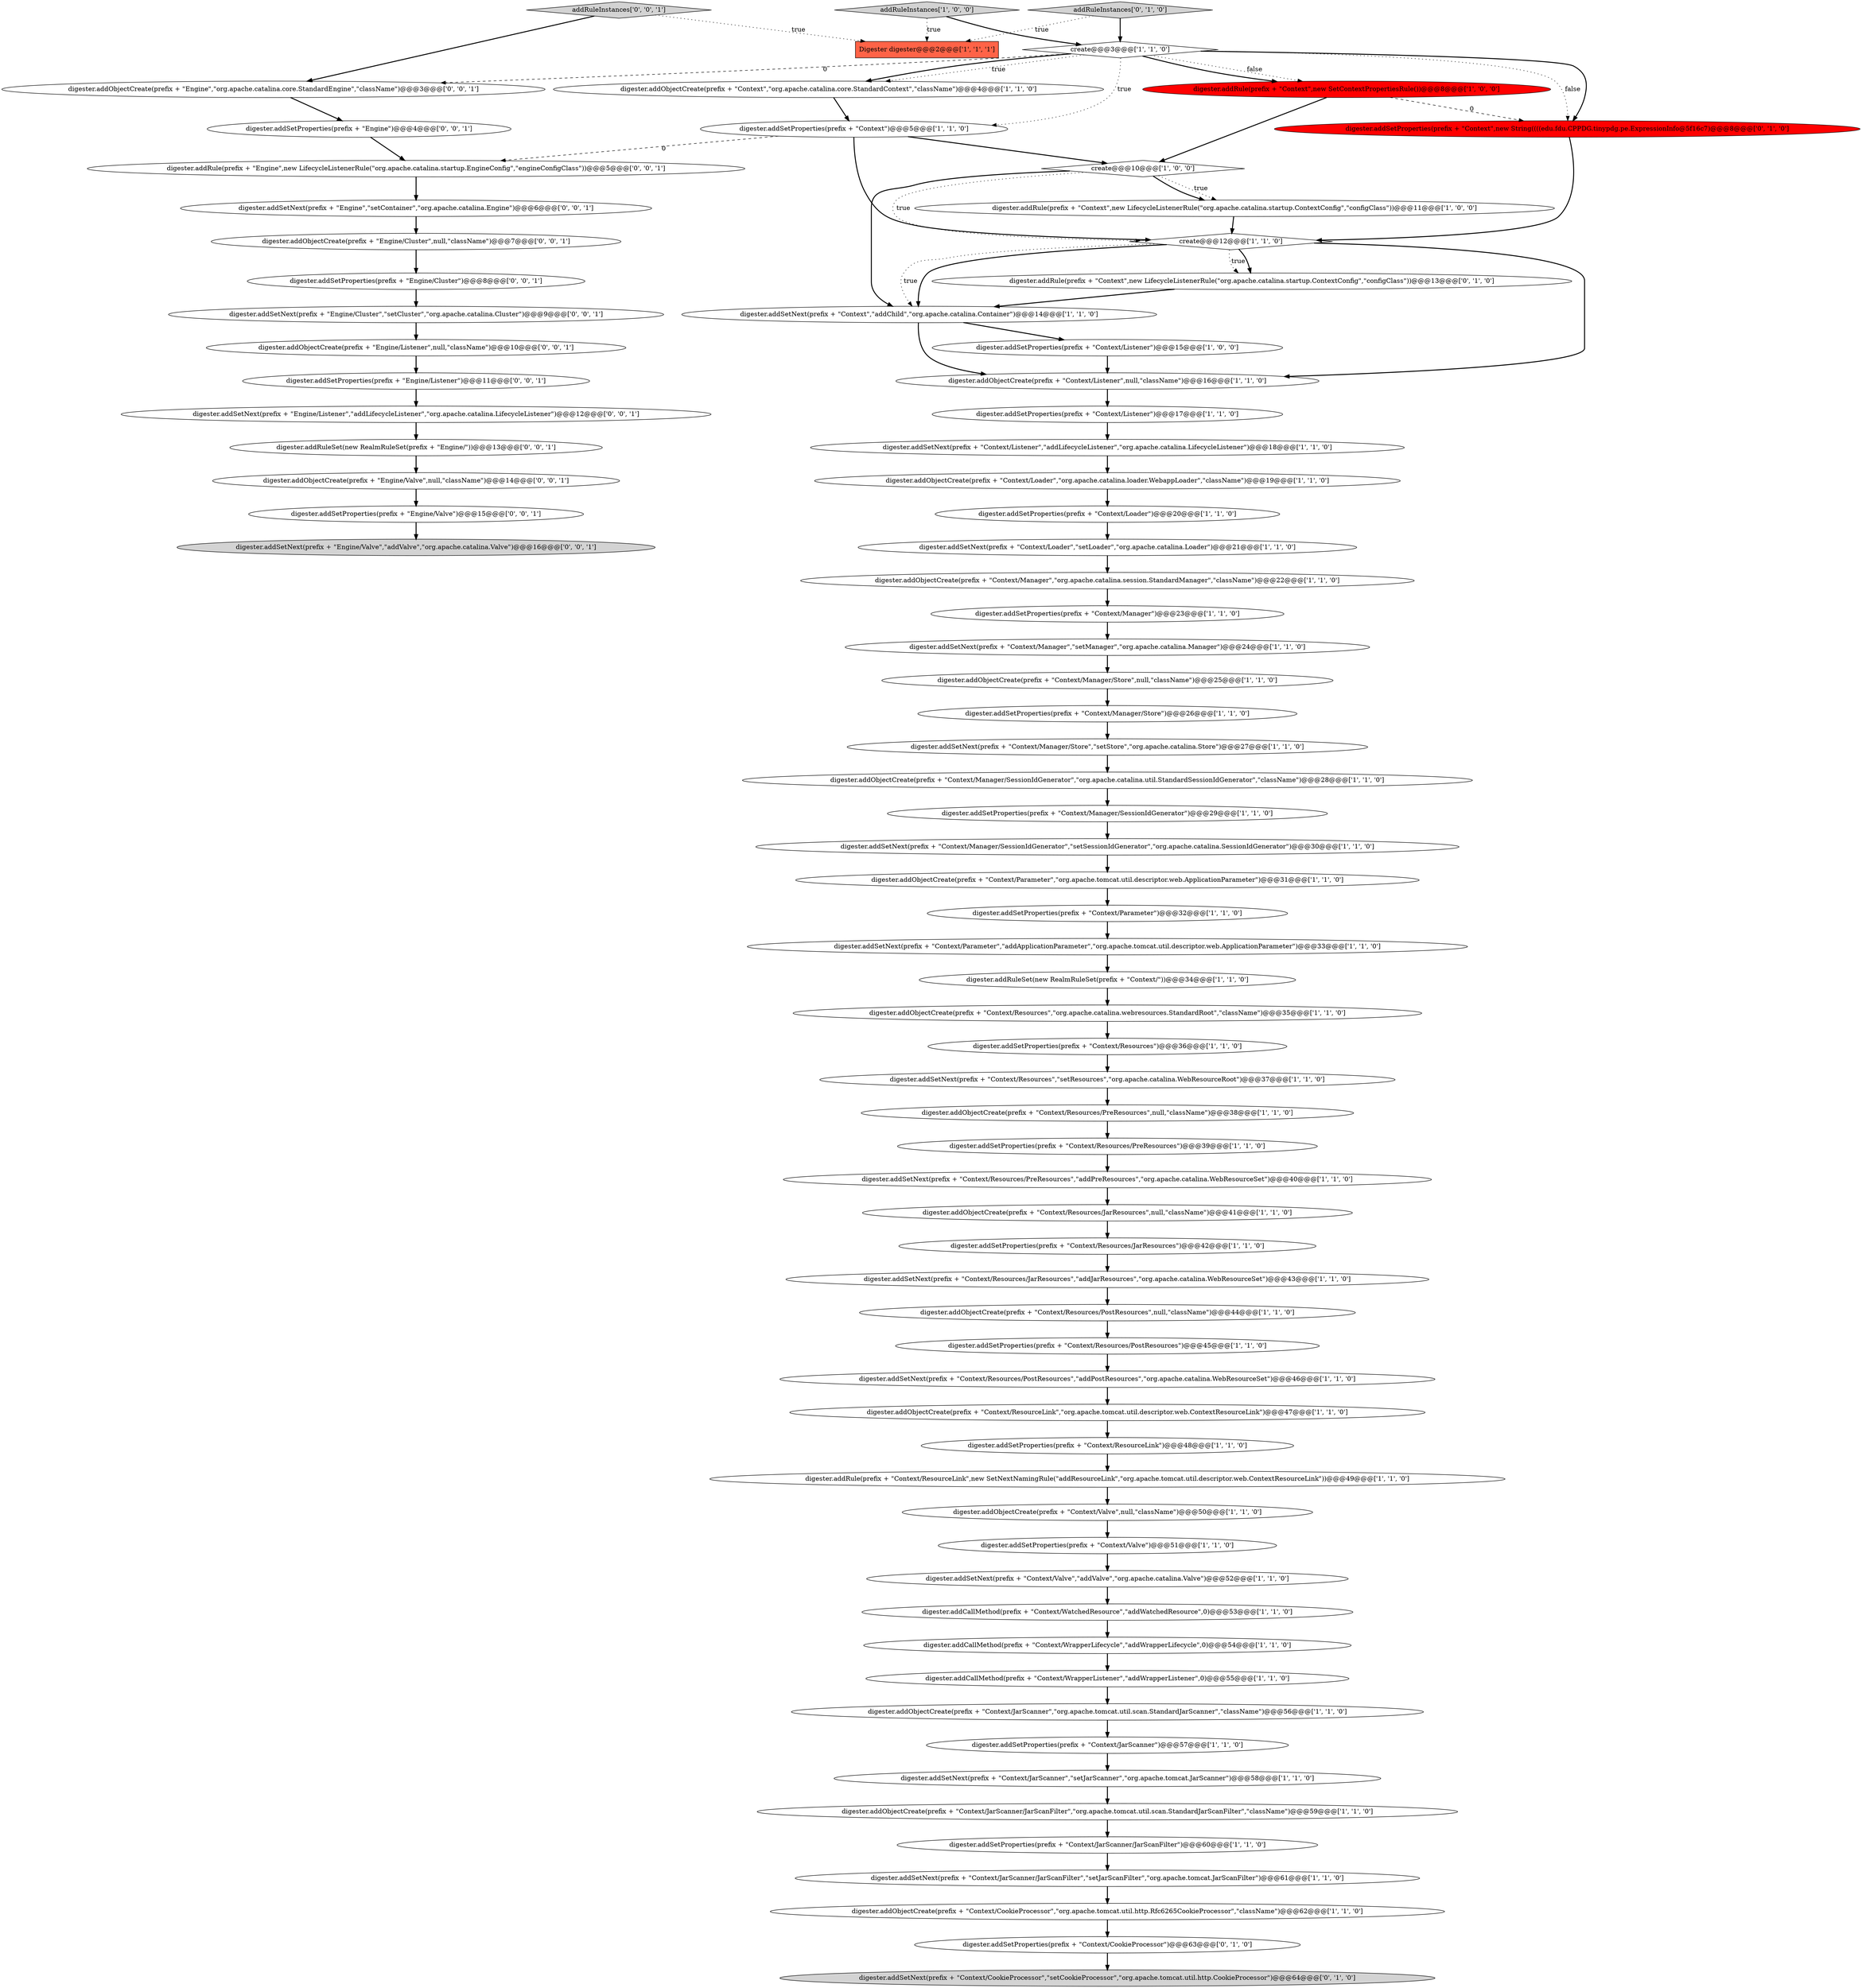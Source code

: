 digraph {
69 [style = filled, label = "digester.addSetProperties(prefix + \"Engine/Cluster\")@@@8@@@['0', '0', '1']", fillcolor = white, shape = ellipse image = "AAA0AAABBB3BBB"];
29 [style = filled, label = "digester.addSetNext(prefix + \"Context\",\"addChild\",\"org.apache.catalina.Container\")@@@14@@@['1', '1', '0']", fillcolor = white, shape = ellipse image = "AAA0AAABBB1BBB"];
18 [style = filled, label = "digester.addSetProperties(prefix + \"Context/Manager\")@@@23@@@['1', '1', '0']", fillcolor = white, shape = ellipse image = "AAA0AAABBB1BBB"];
14 [style = filled, label = "digester.addSetProperties(prefix + \"Context/Listener\")@@@17@@@['1', '1', '0']", fillcolor = white, shape = ellipse image = "AAA0AAABBB1BBB"];
73 [style = filled, label = "digester.addSetNext(prefix + \"Engine/Listener\",\"addLifecycleListener\",\"org.apache.catalina.LifecycleListener\")@@@12@@@['0', '0', '1']", fillcolor = white, shape = ellipse image = "AAA0AAABBB3BBB"];
33 [style = filled, label = "digester.addObjectCreate(prefix + \"Context\",\"org.apache.catalina.core.StandardContext\",\"className\")@@@4@@@['1', '1', '0']", fillcolor = white, shape = ellipse image = "AAA0AAABBB1BBB"];
43 [style = filled, label = "digester.addSetNext(prefix + \"Context/Listener\",\"addLifecycleListener\",\"org.apache.catalina.LifecycleListener\")@@@18@@@['1', '1', '0']", fillcolor = white, shape = ellipse image = "AAA0AAABBB1BBB"];
46 [style = filled, label = "digester.addSetProperties(prefix + \"Context/Listener\")@@@15@@@['1', '0', '0']", fillcolor = white, shape = ellipse image = "AAA0AAABBB1BBB"];
65 [style = filled, label = "digester.addSetNext(prefix + \"Engine\",\"setContainer\",\"org.apache.catalina.Engine\")@@@6@@@['0', '0', '1']", fillcolor = white, shape = ellipse image = "AAA0AAABBB3BBB"];
50 [style = filled, label = "create@@@10@@@['1', '0', '0']", fillcolor = white, shape = diamond image = "AAA0AAABBB1BBB"];
19 [style = filled, label = "digester.addSetProperties(prefix + \"Context/Manager/SessionIdGenerator\")@@@29@@@['1', '1', '0']", fillcolor = white, shape = ellipse image = "AAA0AAABBB1BBB"];
13 [style = filled, label = "digester.addObjectCreate(prefix + \"Context/Manager/Store\",null,\"className\")@@@25@@@['1', '1', '0']", fillcolor = white, shape = ellipse image = "AAA0AAABBB1BBB"];
6 [style = filled, label = "digester.addObjectCreate(prefix + \"Context/JarScanner\",\"org.apache.tomcat.util.scan.StandardJarScanner\",\"className\")@@@56@@@['1', '1', '0']", fillcolor = white, shape = ellipse image = "AAA0AAABBB1BBB"];
71 [style = filled, label = "digester.addRuleSet(new RealmRuleSet(prefix + \"Engine/\"))@@@13@@@['0', '0', '1']", fillcolor = white, shape = ellipse image = "AAA0AAABBB3BBB"];
15 [style = filled, label = "digester.addCallMethod(prefix + \"Context/WrapperLifecycle\",\"addWrapperLifecycle\",0)@@@54@@@['1', '1', '0']", fillcolor = white, shape = ellipse image = "AAA0AAABBB1BBB"];
2 [style = filled, label = "digester.addObjectCreate(prefix + \"Context/Manager/SessionIdGenerator\",\"org.apache.catalina.util.StandardSessionIdGenerator\",\"className\")@@@28@@@['1', '1', '0']", fillcolor = white, shape = ellipse image = "AAA0AAABBB1BBB"];
21 [style = filled, label = "digester.addObjectCreate(prefix + \"Context/CookieProcessor\",\"org.apache.tomcat.util.http.Rfc6265CookieProcessor\",\"className\")@@@62@@@['1', '1', '0']", fillcolor = white, shape = ellipse image = "AAA0AAABBB1BBB"];
25 [style = filled, label = "digester.addRuleSet(new RealmRuleSet(prefix + \"Context/\"))@@@34@@@['1', '1', '0']", fillcolor = white, shape = ellipse image = "AAA0AAABBB1BBB"];
49 [style = filled, label = "digester.addSetNext(prefix + \"Context/Resources/JarResources\",\"addJarResources\",\"org.apache.catalina.WebResourceSet\")@@@43@@@['1', '1', '0']", fillcolor = white, shape = ellipse image = "AAA0AAABBB1BBB"];
52 [style = filled, label = "digester.addObjectCreate(prefix + \"Context/Resources/PostResources\",null,\"className\")@@@44@@@['1', '1', '0']", fillcolor = white, shape = ellipse image = "AAA0AAABBB1BBB"];
11 [style = filled, label = "digester.addSetProperties(prefix + \"Context/Valve\")@@@51@@@['1', '1', '0']", fillcolor = white, shape = ellipse image = "AAA0AAABBB1BBB"];
16 [style = filled, label = "digester.addSetNext(prefix + \"Context/Resources/PostResources\",\"addPostResources\",\"org.apache.catalina.WebResourceSet\")@@@46@@@['1', '1', '0']", fillcolor = white, shape = ellipse image = "AAA0AAABBB1BBB"];
38 [style = filled, label = "digester.addObjectCreate(prefix + \"Context/ResourceLink\",\"org.apache.tomcat.util.descriptor.web.ContextResourceLink\")@@@47@@@['1', '1', '0']", fillcolor = white, shape = ellipse image = "AAA0AAABBB1BBB"];
75 [style = filled, label = "digester.addSetProperties(prefix + \"Engine/Listener\")@@@11@@@['0', '0', '1']", fillcolor = white, shape = ellipse image = "AAA0AAABBB3BBB"];
31 [style = filled, label = "digester.addObjectCreate(prefix + \"Context/Valve\",null,\"className\")@@@50@@@['1', '1', '0']", fillcolor = white, shape = ellipse image = "AAA0AAABBB1BBB"];
30 [style = filled, label = "digester.addSetNext(prefix + \"Context/Manager/Store\",\"setStore\",\"org.apache.catalina.Store\")@@@27@@@['1', '1', '0']", fillcolor = white, shape = ellipse image = "AAA0AAABBB1BBB"];
63 [style = filled, label = "digester.addObjectCreate(prefix + \"Engine\",\"org.apache.catalina.core.StandardEngine\",\"className\")@@@3@@@['0', '0', '1']", fillcolor = white, shape = ellipse image = "AAA0AAABBB3BBB"];
28 [style = filled, label = "digester.addSetProperties(prefix + \"Context/Parameter\")@@@32@@@['1', '1', '0']", fillcolor = white, shape = ellipse image = "AAA0AAABBB1BBB"];
10 [style = filled, label = "digester.addObjectCreate(prefix + \"Context/Parameter\",\"org.apache.tomcat.util.descriptor.web.ApplicationParameter\")@@@31@@@['1', '1', '0']", fillcolor = white, shape = ellipse image = "AAA0AAABBB1BBB"];
40 [style = filled, label = "digester.addObjectCreate(prefix + \"Context/Manager\",\"org.apache.catalina.session.StandardManager\",\"className\")@@@22@@@['1', '1', '0']", fillcolor = white, shape = ellipse image = "AAA0AAABBB1BBB"];
7 [style = filled, label = "digester.addSetNext(prefix + \"Context/Parameter\",\"addApplicationParameter\",\"org.apache.tomcat.util.descriptor.web.ApplicationParameter\")@@@33@@@['1', '1', '0']", fillcolor = white, shape = ellipse image = "AAA0AAABBB1BBB"];
41 [style = filled, label = "digester.addObjectCreate(prefix + \"Context/Loader\",\"org.apache.catalina.loader.WebappLoader\",\"className\")@@@19@@@['1', '1', '0']", fillcolor = white, shape = ellipse image = "AAA0AAABBB1BBB"];
22 [style = filled, label = "digester.addObjectCreate(prefix + \"Context/Listener\",null,\"className\")@@@16@@@['1', '1', '0']", fillcolor = white, shape = ellipse image = "AAA0AAABBB1BBB"];
44 [style = filled, label = "digester.addObjectCreate(prefix + \"Context/Resources\",\"org.apache.catalina.webresources.StandardRoot\",\"className\")@@@35@@@['1', '1', '0']", fillcolor = white, shape = ellipse image = "AAA0AAABBB1BBB"];
57 [style = filled, label = "digester.addSetNext(prefix + \"Context/Manager\",\"setManager\",\"org.apache.catalina.Manager\")@@@24@@@['1', '1', '0']", fillcolor = white, shape = ellipse image = "AAA0AAABBB1BBB"];
64 [style = filled, label = "digester.addSetNext(prefix + \"Engine/Valve\",\"addValve\",\"org.apache.catalina.Valve\")@@@16@@@['0', '0', '1']", fillcolor = lightgray, shape = ellipse image = "AAA0AAABBB3BBB"];
76 [style = filled, label = "digester.addObjectCreate(prefix + \"Engine/Valve\",null,\"className\")@@@14@@@['0', '0', '1']", fillcolor = white, shape = ellipse image = "AAA0AAABBB3BBB"];
36 [style = filled, label = "digester.addObjectCreate(prefix + \"Context/JarScanner/JarScanFilter\",\"org.apache.tomcat.util.scan.StandardJarScanFilter\",\"className\")@@@59@@@['1', '1', '0']", fillcolor = white, shape = ellipse image = "AAA0AAABBB1BBB"];
58 [style = filled, label = "digester.addSetProperties(prefix + \"Context\",new String((((edu.fdu.CPPDG.tinypdg.pe.ExpressionInfo@5f16c7)@@@8@@@['0', '1', '0']", fillcolor = red, shape = ellipse image = "AAA1AAABBB2BBB"];
67 [style = filled, label = "digester.addObjectCreate(prefix + \"Engine/Cluster\",null,\"className\")@@@7@@@['0', '0', '1']", fillcolor = white, shape = ellipse image = "AAA0AAABBB3BBB"];
8 [style = filled, label = "digester.addSetNext(prefix + \"Context/Resources/PreResources\",\"addPreResources\",\"org.apache.catalina.WebResourceSet\")@@@40@@@['1', '1', '0']", fillcolor = white, shape = ellipse image = "AAA0AAABBB1BBB"];
42 [style = filled, label = "digester.addCallMethod(prefix + \"Context/WatchedResource\",\"addWatchedResource\",0)@@@53@@@['1', '1', '0']", fillcolor = white, shape = ellipse image = "AAA0AAABBB1BBB"];
56 [style = filled, label = "digester.addSetNext(prefix + \"Context/JarScanner/JarScanFilter\",\"setJarScanFilter\",\"org.apache.tomcat.JarScanFilter\")@@@61@@@['1', '1', '0']", fillcolor = white, shape = ellipse image = "AAA0AAABBB1BBB"];
9 [style = filled, label = "digester.addSetNext(prefix + \"Context/Loader\",\"setLoader\",\"org.apache.catalina.Loader\")@@@21@@@['1', '1', '0']", fillcolor = white, shape = ellipse image = "AAA0AAABBB1BBB"];
20 [style = filled, label = "digester.addObjectCreate(prefix + \"Context/Resources/PreResources\",null,\"className\")@@@38@@@['1', '1', '0']", fillcolor = white, shape = ellipse image = "AAA0AAABBB1BBB"];
55 [style = filled, label = "Digester digester@@@2@@@['1', '1', '1']", fillcolor = tomato, shape = box image = "AAA0AAABBB1BBB"];
61 [style = filled, label = "digester.addSetNext(prefix + \"Context/CookieProcessor\",\"setCookieProcessor\",\"org.apache.tomcat.util.http.CookieProcessor\")@@@64@@@['0', '1', '0']", fillcolor = lightgray, shape = ellipse image = "AAA0AAABBB2BBB"];
74 [style = filled, label = "digester.addSetProperties(prefix + \"Engine\")@@@4@@@['0', '0', '1']", fillcolor = white, shape = ellipse image = "AAA0AAABBB3BBB"];
77 [style = filled, label = "addRuleInstances['0', '0', '1']", fillcolor = lightgray, shape = diamond image = "AAA0AAABBB3BBB"];
27 [style = filled, label = "digester.addRule(prefix + \"Context/ResourceLink\",new SetNextNamingRule(\"addResourceLink\",\"org.apache.tomcat.util.descriptor.web.ContextResourceLink\"))@@@49@@@['1', '1', '0']", fillcolor = white, shape = ellipse image = "AAA0AAABBB1BBB"];
54 [style = filled, label = "digester.addSetNext(prefix + \"Context/Resources\",\"setResources\",\"org.apache.catalina.WebResourceRoot\")@@@37@@@['1', '1', '0']", fillcolor = white, shape = ellipse image = "AAA0AAABBB1BBB"];
48 [style = filled, label = "digester.addSetProperties(prefix + \"Context/JarScanner/JarScanFilter\")@@@60@@@['1', '1', '0']", fillcolor = white, shape = ellipse image = "AAA0AAABBB1BBB"];
23 [style = filled, label = "create@@@12@@@['1', '1', '0']", fillcolor = white, shape = diamond image = "AAA0AAABBB1BBB"];
0 [style = filled, label = "digester.addSetProperties(prefix + \"Context\")@@@5@@@['1', '1', '0']", fillcolor = white, shape = ellipse image = "AAA0AAABBB1BBB"];
47 [style = filled, label = "digester.addSetNext(prefix + \"Context/JarScanner\",\"setJarScanner\",\"org.apache.tomcat.JarScanner\")@@@58@@@['1', '1', '0']", fillcolor = white, shape = ellipse image = "AAA0AAABBB1BBB"];
51 [style = filled, label = "digester.addSetProperties(prefix + \"Context/Resources/PreResources\")@@@39@@@['1', '1', '0']", fillcolor = white, shape = ellipse image = "AAA0AAABBB1BBB"];
53 [style = filled, label = "create@@@3@@@['1', '1', '0']", fillcolor = white, shape = diamond image = "AAA0AAABBB1BBB"];
62 [style = filled, label = "digester.addSetProperties(prefix + \"Context/CookieProcessor\")@@@63@@@['0', '1', '0']", fillcolor = white, shape = ellipse image = "AAA0AAABBB2BBB"];
4 [style = filled, label = "digester.addRule(prefix + \"Context\",new SetContextPropertiesRule())@@@8@@@['1', '0', '0']", fillcolor = red, shape = ellipse image = "AAA1AAABBB1BBB"];
39 [style = filled, label = "digester.addCallMethod(prefix + \"Context/WrapperListener\",\"addWrapperListener\",0)@@@55@@@['1', '1', '0']", fillcolor = white, shape = ellipse image = "AAA0AAABBB1BBB"];
45 [style = filled, label = "addRuleInstances['1', '0', '0']", fillcolor = lightgray, shape = diamond image = "AAA0AAABBB1BBB"];
17 [style = filled, label = "digester.addSetNext(prefix + \"Context/Valve\",\"addValve\",\"org.apache.catalina.Valve\")@@@52@@@['1', '1', '0']", fillcolor = white, shape = ellipse image = "AAA0AAABBB1BBB"];
59 [style = filled, label = "addRuleInstances['0', '1', '0']", fillcolor = lightgray, shape = diamond image = "AAA0AAABBB2BBB"];
68 [style = filled, label = "digester.addObjectCreate(prefix + \"Engine/Listener\",null,\"className\")@@@10@@@['0', '0', '1']", fillcolor = white, shape = ellipse image = "AAA0AAABBB3BBB"];
34 [style = filled, label = "digester.addSetProperties(prefix + \"Context/Resources\")@@@36@@@['1', '1', '0']", fillcolor = white, shape = ellipse image = "AAA0AAABBB1BBB"];
12 [style = filled, label = "digester.addObjectCreate(prefix + \"Context/Resources/JarResources\",null,\"className\")@@@41@@@['1', '1', '0']", fillcolor = white, shape = ellipse image = "AAA0AAABBB1BBB"];
60 [style = filled, label = "digester.addRule(prefix + \"Context\",new LifecycleListenerRule(\"org.apache.catalina.startup.ContextConfig\",\"configClass\"))@@@13@@@['0', '1', '0']", fillcolor = white, shape = ellipse image = "AAA0AAABBB2BBB"];
72 [style = filled, label = "digester.addSetProperties(prefix + \"Engine/Valve\")@@@15@@@['0', '0', '1']", fillcolor = white, shape = ellipse image = "AAA0AAABBB3BBB"];
5 [style = filled, label = "digester.addSetNext(prefix + \"Context/Manager/SessionIdGenerator\",\"setSessionIdGenerator\",\"org.apache.catalina.SessionIdGenerator\")@@@30@@@['1', '1', '0']", fillcolor = white, shape = ellipse image = "AAA0AAABBB1BBB"];
26 [style = filled, label = "digester.addRule(prefix + \"Context\",new LifecycleListenerRule(\"org.apache.catalina.startup.ContextConfig\",\"configClass\"))@@@11@@@['1', '0', '0']", fillcolor = white, shape = ellipse image = "AAA0AAABBB1BBB"];
37 [style = filled, label = "digester.addSetProperties(prefix + \"Context/Manager/Store\")@@@26@@@['1', '1', '0']", fillcolor = white, shape = ellipse image = "AAA0AAABBB1BBB"];
32 [style = filled, label = "digester.addSetProperties(prefix + \"Context/Loader\")@@@20@@@['1', '1', '0']", fillcolor = white, shape = ellipse image = "AAA0AAABBB1BBB"];
35 [style = filled, label = "digester.addSetProperties(prefix + \"Context/JarScanner\")@@@57@@@['1', '1', '0']", fillcolor = white, shape = ellipse image = "AAA0AAABBB1BBB"];
1 [style = filled, label = "digester.addSetProperties(prefix + \"Context/ResourceLink\")@@@48@@@['1', '1', '0']", fillcolor = white, shape = ellipse image = "AAA0AAABBB1BBB"];
70 [style = filled, label = "digester.addRule(prefix + \"Engine\",new LifecycleListenerRule(\"org.apache.catalina.startup.EngineConfig\",\"engineConfigClass\"))@@@5@@@['0', '0', '1']", fillcolor = white, shape = ellipse image = "AAA0AAABBB3BBB"];
24 [style = filled, label = "digester.addSetProperties(prefix + \"Context/Resources/PostResources\")@@@45@@@['1', '1', '0']", fillcolor = white, shape = ellipse image = "AAA0AAABBB1BBB"];
3 [style = filled, label = "digester.addSetProperties(prefix + \"Context/Resources/JarResources\")@@@42@@@['1', '1', '0']", fillcolor = white, shape = ellipse image = "AAA0AAABBB1BBB"];
66 [style = filled, label = "digester.addSetNext(prefix + \"Engine/Cluster\",\"setCluster\",\"org.apache.catalina.Cluster\")@@@9@@@['0', '0', '1']", fillcolor = white, shape = ellipse image = "AAA0AAABBB3BBB"];
65->67 [style = bold, label=""];
6->35 [style = bold, label=""];
59->55 [style = dotted, label="true"];
60->29 [style = bold, label=""];
70->65 [style = bold, label=""];
62->61 [style = bold, label=""];
1->27 [style = bold, label=""];
53->58 [style = bold, label=""];
39->6 [style = bold, label=""];
25->44 [style = bold, label=""];
67->69 [style = bold, label=""];
33->0 [style = bold, label=""];
23->29 [style = bold, label=""];
19->5 [style = bold, label=""];
52->24 [style = bold, label=""];
23->22 [style = bold, label=""];
53->33 [style = dotted, label="true"];
74->70 [style = bold, label=""];
29->46 [style = bold, label=""];
73->71 [style = bold, label=""];
4->58 [style = dashed, label="0"];
23->29 [style = dotted, label="true"];
50->26 [style = dotted, label="true"];
42->15 [style = bold, label=""];
57->13 [style = bold, label=""];
9->40 [style = bold, label=""];
50->29 [style = bold, label=""];
5->10 [style = bold, label=""];
41->32 [style = bold, label=""];
53->0 [style = dotted, label="true"];
34->54 [style = bold, label=""];
27->31 [style = bold, label=""];
17->42 [style = bold, label=""];
14->43 [style = bold, label=""];
31->11 [style = bold, label=""];
13->37 [style = bold, label=""];
0->23 [style = bold, label=""];
53->63 [style = dashed, label="0"];
56->21 [style = bold, label=""];
44->34 [style = bold, label=""];
53->33 [style = bold, label=""];
11->17 [style = bold, label=""];
22->14 [style = bold, label=""];
47->36 [style = bold, label=""];
72->64 [style = bold, label=""];
50->23 [style = dotted, label="true"];
37->30 [style = bold, label=""];
77->55 [style = dotted, label="true"];
77->63 [style = bold, label=""];
21->62 [style = bold, label=""];
45->53 [style = bold, label=""];
63->74 [style = bold, label=""];
38->1 [style = bold, label=""];
59->53 [style = bold, label=""];
71->76 [style = bold, label=""];
32->9 [style = bold, label=""];
58->23 [style = bold, label=""];
18->57 [style = bold, label=""];
20->51 [style = bold, label=""];
75->73 [style = bold, label=""];
43->41 [style = bold, label=""];
12->3 [style = bold, label=""];
51->8 [style = bold, label=""];
4->50 [style = bold, label=""];
69->66 [style = bold, label=""];
8->12 [style = bold, label=""];
46->22 [style = bold, label=""];
50->26 [style = bold, label=""];
2->19 [style = bold, label=""];
10->28 [style = bold, label=""];
48->56 [style = bold, label=""];
0->70 [style = dashed, label="0"];
66->68 [style = bold, label=""];
28->7 [style = bold, label=""];
53->4 [style = dotted, label="false"];
40->18 [style = bold, label=""];
54->20 [style = bold, label=""];
0->50 [style = bold, label=""];
23->60 [style = dotted, label="true"];
23->60 [style = bold, label=""];
24->16 [style = bold, label=""];
76->72 [style = bold, label=""];
53->58 [style = dotted, label="false"];
49->52 [style = bold, label=""];
26->23 [style = bold, label=""];
15->39 [style = bold, label=""];
36->48 [style = bold, label=""];
45->55 [style = dotted, label="true"];
68->75 [style = bold, label=""];
35->47 [style = bold, label=""];
7->25 [style = bold, label=""];
3->49 [style = bold, label=""];
53->4 [style = bold, label=""];
29->22 [style = bold, label=""];
30->2 [style = bold, label=""];
16->38 [style = bold, label=""];
}
